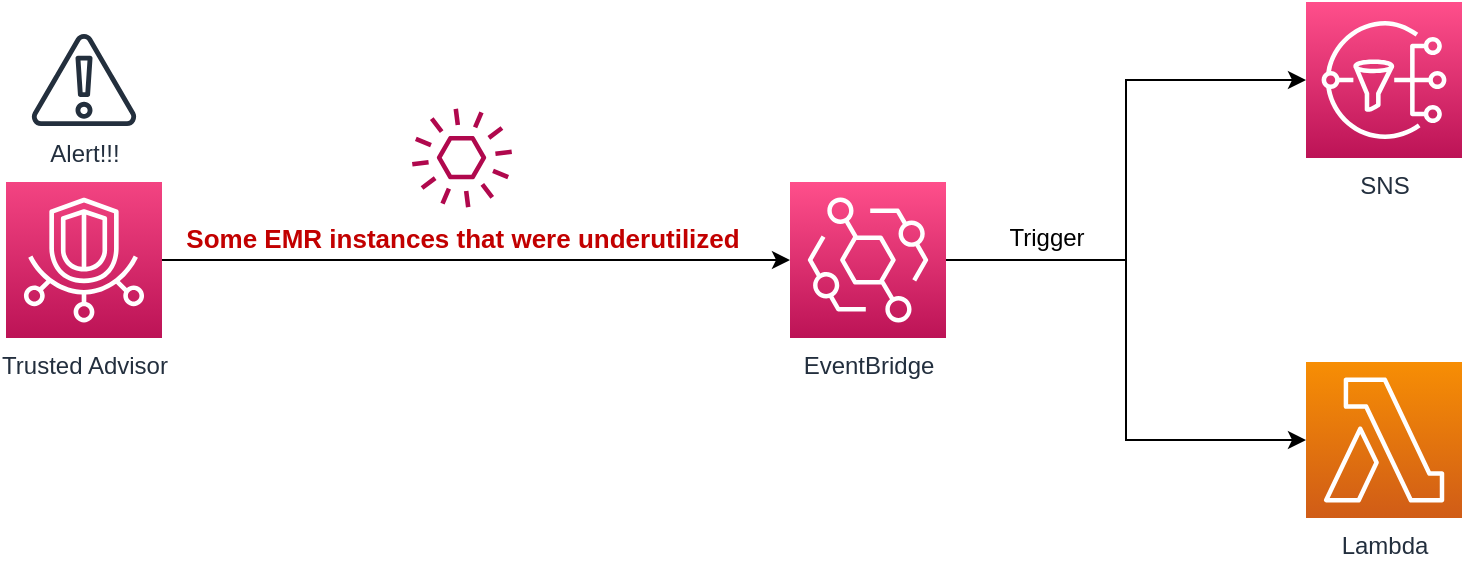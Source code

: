 <mxfile version="21.5.1" type="device">
  <diagram name="Page-1" id="wgcuVA2iyi5NNfCh9ss_">
    <mxGraphModel dx="1605" dy="831" grid="1" gridSize="10" guides="1" tooltips="1" connect="1" arrows="1" fold="1" page="1" pageScale="1" pageWidth="827" pageHeight="1169" math="0" shadow="0">
      <root>
        <mxCell id="0" />
        <mxCell id="1" parent="0" />
        <mxCell id="Eh42xGxdDilCGFBZlSUY-4" style="edgeStyle=orthogonalEdgeStyle;rounded=0;orthogonalLoop=1;jettySize=auto;html=1;" edge="1" parent="1" source="Eh42xGxdDilCGFBZlSUY-1" target="Eh42xGxdDilCGFBZlSUY-3">
          <mxGeometry relative="1" as="geometry" />
        </mxCell>
        <mxCell id="Eh42xGxdDilCGFBZlSUY-1" value="Trusted Advisor" style="sketch=0;points=[[0,0,0],[0.25,0,0],[0.5,0,0],[0.75,0,0],[1,0,0],[0,1,0],[0.25,1,0],[0.5,1,0],[0.75,1,0],[1,1,0],[0,0.25,0],[0,0.5,0],[0,0.75,0],[1,0.25,0],[1,0.5,0],[1,0.75,0]];points=[[0,0,0],[0.25,0,0],[0.5,0,0],[0.75,0,0],[1,0,0],[0,1,0],[0.25,1,0],[0.5,1,0],[0.75,1,0],[1,1,0],[0,0.25,0],[0,0.5,0],[0,0.75,0],[1,0.25,0],[1,0.5,0],[1,0.75,0]];outlineConnect=0;fontColor=#232F3E;gradientColor=#F34482;gradientDirection=north;fillColor=#BC1356;strokeColor=#ffffff;dashed=0;verticalLabelPosition=bottom;verticalAlign=top;align=center;html=1;fontSize=12;fontStyle=0;aspect=fixed;shape=mxgraph.aws4.resourceIcon;resIcon=mxgraph.aws4.trusted_advisor;" vertex="1" parent="1">
          <mxGeometry y="260" width="78" height="78" as="geometry" />
        </mxCell>
        <mxCell id="Eh42xGxdDilCGFBZlSUY-7" style="edgeStyle=orthogonalEdgeStyle;rounded=0;orthogonalLoop=1;jettySize=auto;html=1;entryX=0;entryY=0.5;entryDx=0;entryDy=0;entryPerimeter=0;" edge="1" parent="1" source="Eh42xGxdDilCGFBZlSUY-3" target="Eh42xGxdDilCGFBZlSUY-5">
          <mxGeometry relative="1" as="geometry" />
        </mxCell>
        <mxCell id="Eh42xGxdDilCGFBZlSUY-8" style="edgeStyle=orthogonalEdgeStyle;rounded=0;orthogonalLoop=1;jettySize=auto;html=1;entryX=0;entryY=0.5;entryDx=0;entryDy=0;entryPerimeter=0;" edge="1" parent="1" source="Eh42xGxdDilCGFBZlSUY-3" target="Eh42xGxdDilCGFBZlSUY-6">
          <mxGeometry relative="1" as="geometry" />
        </mxCell>
        <mxCell id="Eh42xGxdDilCGFBZlSUY-3" value="EventBridge" style="sketch=0;points=[[0,0,0],[0.25,0,0],[0.5,0,0],[0.75,0,0],[1,0,0],[0,1,0],[0.25,1,0],[0.5,1,0],[0.75,1,0],[1,1,0],[0,0.25,0],[0,0.5,0],[0,0.75,0],[1,0.25,0],[1,0.5,0],[1,0.75,0]];outlineConnect=0;fontColor=#232F3E;gradientColor=#FF4F8B;gradientDirection=north;fillColor=#BC1356;strokeColor=#ffffff;dashed=0;verticalLabelPosition=bottom;verticalAlign=top;align=center;html=1;fontSize=12;fontStyle=0;aspect=fixed;shape=mxgraph.aws4.resourceIcon;resIcon=mxgraph.aws4.eventbridge;" vertex="1" parent="1">
          <mxGeometry x="392" y="260" width="78" height="78" as="geometry" />
        </mxCell>
        <mxCell id="Eh42xGxdDilCGFBZlSUY-5" value="SNS" style="sketch=0;points=[[0,0,0],[0.25,0,0],[0.5,0,0],[0.75,0,0],[1,0,0],[0,1,0],[0.25,1,0],[0.5,1,0],[0.75,1,0],[1,1,0],[0,0.25,0],[0,0.5,0],[0,0.75,0],[1,0.25,0],[1,0.5,0],[1,0.75,0]];outlineConnect=0;fontColor=#232F3E;gradientColor=#FF4F8B;gradientDirection=north;fillColor=#BC1356;strokeColor=#ffffff;dashed=0;verticalLabelPosition=bottom;verticalAlign=top;align=center;html=1;fontSize=12;fontStyle=0;aspect=fixed;shape=mxgraph.aws4.resourceIcon;resIcon=mxgraph.aws4.sns;" vertex="1" parent="1">
          <mxGeometry x="650" y="170" width="78" height="78" as="geometry" />
        </mxCell>
        <mxCell id="Eh42xGxdDilCGFBZlSUY-6" value="Lambda" style="sketch=0;points=[[0,0,0],[0.25,0,0],[0.5,0,0],[0.75,0,0],[1,0,0],[0,1,0],[0.25,1,0],[0.5,1,0],[0.75,1,0],[1,1,0],[0,0.25,0],[0,0.5,0],[0,0.75,0],[1,0.25,0],[1,0.5,0],[1,0.75,0]];outlineConnect=0;fontColor=#232F3E;gradientColor=#F78E04;gradientDirection=north;fillColor=#D05C17;strokeColor=#ffffff;dashed=0;verticalLabelPosition=bottom;verticalAlign=top;align=center;html=1;fontSize=12;fontStyle=0;aspect=fixed;shape=mxgraph.aws4.resourceIcon;resIcon=mxgraph.aws4.lambda;" vertex="1" parent="1">
          <mxGeometry x="650" y="350" width="78" height="78" as="geometry" />
        </mxCell>
        <mxCell id="Eh42xGxdDilCGFBZlSUY-9" value="Trigger" style="text;html=1;align=center;verticalAlign=middle;resizable=0;points=[];autosize=1;strokeColor=none;fillColor=none;" vertex="1" parent="1">
          <mxGeometry x="490" y="273" width="60" height="30" as="geometry" />
        </mxCell>
        <mxCell id="Eh42xGxdDilCGFBZlSUY-11" value="Alert!!!" style="sketch=0;outlineConnect=0;fontColor=#232F3E;gradientColor=none;fillColor=#232F3D;strokeColor=none;dashed=0;verticalLabelPosition=bottom;verticalAlign=top;align=center;html=1;fontSize=12;fontStyle=0;aspect=fixed;pointerEvents=1;shape=mxgraph.aws4.alert;" vertex="1" parent="1">
          <mxGeometry x="12.72" y="185.75" width="52.57" height="46.5" as="geometry" />
        </mxCell>
        <mxCell id="Eh42xGxdDilCGFBZlSUY-12" value="Some EMR instances that were underutilized" style="text;html=1;align=center;verticalAlign=middle;resizable=0;points=[];autosize=1;strokeColor=none;fillColor=none;fontStyle=1;fontColor=#c20000;fontSize=13;" vertex="1" parent="1">
          <mxGeometry x="78" y="273" width="300" height="30" as="geometry" />
        </mxCell>
        <mxCell id="Eh42xGxdDilCGFBZlSUY-13" value="" style="sketch=0;outlineConnect=0;fontColor=#232F3E;gradientColor=none;fillColor=#B0084D;strokeColor=none;dashed=0;verticalLabelPosition=bottom;verticalAlign=top;align=center;html=1;fontSize=12;fontStyle=0;aspect=fixed;pointerEvents=1;shape=mxgraph.aws4.event;" vertex="1" parent="1">
          <mxGeometry x="203" y="223" width="50" height="50" as="geometry" />
        </mxCell>
      </root>
    </mxGraphModel>
  </diagram>
</mxfile>
